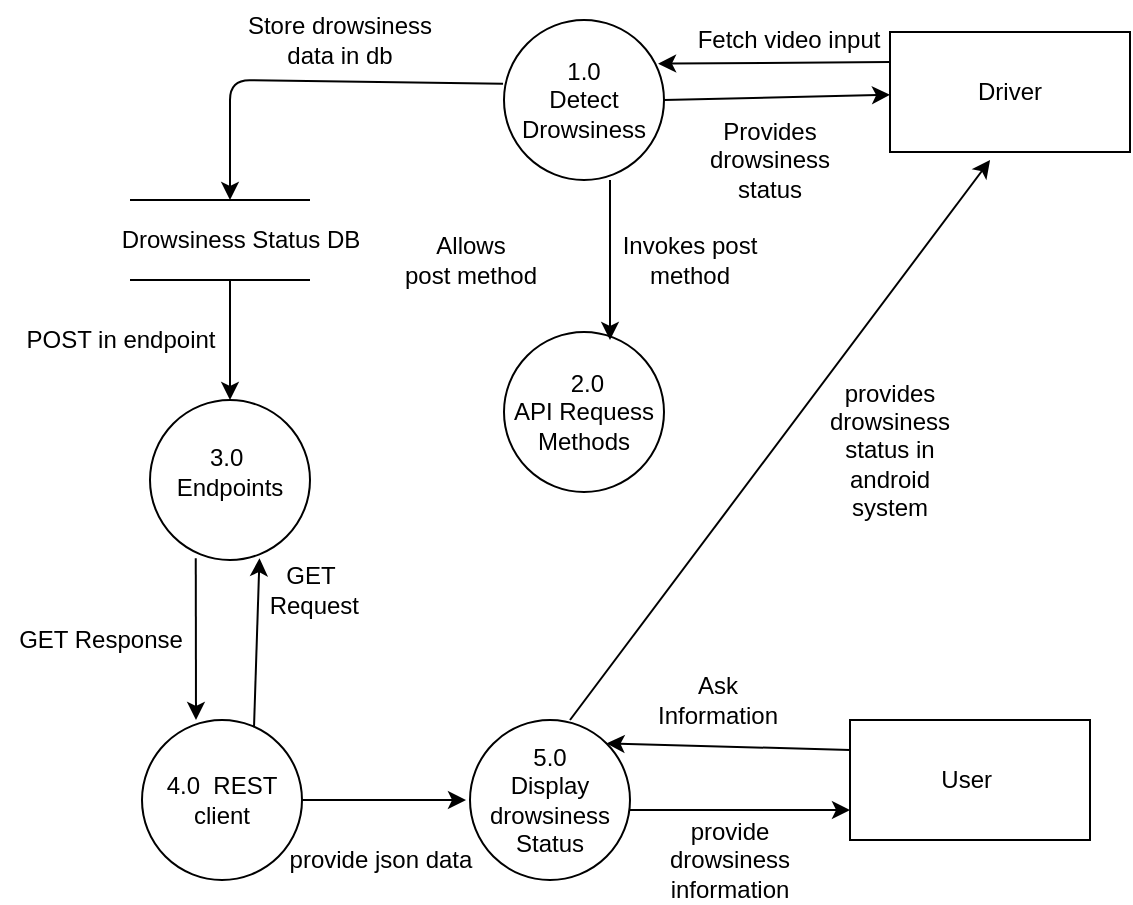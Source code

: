 <mxfile version="14.1.8" type="github">
  <diagram id="NAClemnxe9k5_DulbnDW" name="Page-1">
    <mxGraphModel dx="744" dy="357" grid="1" gridSize="10" guides="1" tooltips="1" connect="1" arrows="1" fold="1" page="1" pageScale="1" pageWidth="850" pageHeight="1100" math="0" shadow="0">
      <root>
        <mxCell id="0" />
        <mxCell id="1" parent="0" />
        <mxCell id="P4pWDxnC0j29xjnh4VQj-1" value="1.0&lt;br&gt;Detect Drowsiness" style="ellipse;whiteSpace=wrap;html=1;aspect=fixed;" vertex="1" parent="1">
          <mxGeometry x="417" y="170" width="80" height="80" as="geometry" />
        </mxCell>
        <mxCell id="P4pWDxnC0j29xjnh4VQj-2" value="&amp;nbsp;2.0&lt;br&gt;API Requess&lt;br&gt;Methods" style="ellipse;whiteSpace=wrap;html=1;aspect=fixed;" vertex="1" parent="1">
          <mxGeometry x="417" y="326" width="80" height="80" as="geometry" />
        </mxCell>
        <mxCell id="P4pWDxnC0j29xjnh4VQj-4" value="4.0&amp;nbsp; REST&lt;br&gt;client" style="ellipse;whiteSpace=wrap;html=1;aspect=fixed;" vertex="1" parent="1">
          <mxGeometry x="236" y="520" width="80" height="80" as="geometry" />
        </mxCell>
        <mxCell id="P4pWDxnC0j29xjnh4VQj-7" value="Driver" style="rounded=0;whiteSpace=wrap;html=1;" vertex="1" parent="1">
          <mxGeometry x="610" y="176" width="120" height="60" as="geometry" />
        </mxCell>
        <mxCell id="P4pWDxnC0j29xjnh4VQj-8" value="" style="endArrow=classic;html=1;exitX=0;exitY=0.25;exitDx=0;exitDy=0;entryX=0.963;entryY=0.273;entryDx=0;entryDy=0;entryPerimeter=0;" edge="1" parent="1" source="P4pWDxnC0j29xjnh4VQj-7" target="P4pWDxnC0j29xjnh4VQj-1">
          <mxGeometry width="50" height="50" relative="1" as="geometry">
            <mxPoint x="490" y="170" as="sourcePoint" />
            <mxPoint x="540" y="120" as="targetPoint" />
          </mxGeometry>
        </mxCell>
        <mxCell id="P4pWDxnC0j29xjnh4VQj-9" value="Fetch video input&lt;br&gt;" style="text;html=1;align=center;verticalAlign=middle;resizable=0;points=[];autosize=1;" vertex="1" parent="1">
          <mxGeometry x="504" y="170" width="110" height="20" as="geometry" />
        </mxCell>
        <mxCell id="P4pWDxnC0j29xjnh4VQj-10" value="" style="endArrow=none;html=1;" edge="1" parent="1">
          <mxGeometry width="50" height="50" relative="1" as="geometry">
            <mxPoint x="230" y="300" as="sourcePoint" />
            <mxPoint x="320" y="300" as="targetPoint" />
          </mxGeometry>
        </mxCell>
        <mxCell id="P4pWDxnC0j29xjnh4VQj-11" value="" style="endArrow=none;html=1;" edge="1" parent="1">
          <mxGeometry width="50" height="50" relative="1" as="geometry">
            <mxPoint x="230" y="260" as="sourcePoint" />
            <mxPoint x="320" y="260" as="targetPoint" />
          </mxGeometry>
        </mxCell>
        <mxCell id="P4pWDxnC0j29xjnh4VQj-12" value="Drowsiness Status DB" style="text;html=1;align=center;verticalAlign=middle;resizable=0;points=[];autosize=1;" vertex="1" parent="1">
          <mxGeometry x="220" y="270" width="130" height="20" as="geometry" />
        </mxCell>
        <mxCell id="P4pWDxnC0j29xjnh4VQj-13" value="" style="endArrow=classic;html=1;exitX=-0.006;exitY=0.398;exitDx=0;exitDy=0;exitPerimeter=0;" edge="1" parent="1" source="P4pWDxnC0j29xjnh4VQj-1">
          <mxGeometry width="50" height="50" relative="1" as="geometry">
            <mxPoint x="380" y="150" as="sourcePoint" />
            <mxPoint x="280" y="260" as="targetPoint" />
            <Array as="points">
              <mxPoint x="280" y="200" />
            </Array>
          </mxGeometry>
        </mxCell>
        <mxCell id="P4pWDxnC0j29xjnh4VQj-18" value="Store&amp;nbsp;drowsiness data in db" style="text;html=1;strokeColor=none;fillColor=none;align=center;verticalAlign=middle;whiteSpace=wrap;rounded=0;" vertex="1" parent="1">
          <mxGeometry x="280" y="160" width="110" height="40" as="geometry" />
        </mxCell>
        <mxCell id="P4pWDxnC0j29xjnh4VQj-19" value="" style="endArrow=classic;html=1;exitX=0.5;exitY=1;exitDx=0;exitDy=0;entryX=0.5;entryY=0;entryDx=0;entryDy=0;" edge="1" parent="1">
          <mxGeometry width="50" height="50" relative="1" as="geometry">
            <mxPoint x="470" y="250" as="sourcePoint" />
            <mxPoint x="470" y="330" as="targetPoint" />
          </mxGeometry>
        </mxCell>
        <mxCell id="P4pWDxnC0j29xjnh4VQj-20" value="Invokes post method" style="text;html=1;strokeColor=none;fillColor=none;align=center;verticalAlign=middle;whiteSpace=wrap;rounded=0;" vertex="1" parent="1">
          <mxGeometry x="460" y="280" width="100" height="20" as="geometry" />
        </mxCell>
        <mxCell id="P4pWDxnC0j29xjnh4VQj-31" value="Allows&lt;br&gt;post method&lt;br&gt;" style="text;html=1;align=center;verticalAlign=middle;resizable=0;points=[];autosize=1;" vertex="1" parent="1">
          <mxGeometry x="360" y="275" width="80" height="30" as="geometry" />
        </mxCell>
        <mxCell id="P4pWDxnC0j29xjnh4VQj-32" value="" style="endArrow=classic;html=1;entryX=0.079;entryY=-0.03;entryDx=0;entryDy=0;entryPerimeter=0;exitX=0.7;exitY=0.045;exitDx=0;exitDy=0;exitPerimeter=0;" edge="1" parent="1" source="P4pWDxnC0j29xjnh4VQj-4" target="P4pWDxnC0j29xjnh4VQj-33">
          <mxGeometry width="50" height="50" relative="1" as="geometry">
            <mxPoint x="280" y="530" as="sourcePoint" />
            <mxPoint x="280" y="460" as="targetPoint" />
          </mxGeometry>
        </mxCell>
        <mxCell id="P4pWDxnC0j29xjnh4VQj-33" value="GET&lt;br&gt;&amp;nbsp;Request" style="text;html=1;align=center;verticalAlign=middle;resizable=0;points=[];autosize=1;" vertex="1" parent="1">
          <mxGeometry x="290" y="440" width="60" height="30" as="geometry" />
        </mxCell>
        <mxCell id="P4pWDxnC0j29xjnh4VQj-35" value="GET Response" style="text;html=1;align=center;verticalAlign=middle;resizable=0;points=[];autosize=1;" vertex="1" parent="1">
          <mxGeometry x="165" y="470" width="100" height="20" as="geometry" />
        </mxCell>
        <mxCell id="P4pWDxnC0j29xjnh4VQj-38" value="" style="ellipse;whiteSpace=wrap;html=1;aspect=fixed;" vertex="1" parent="1">
          <mxGeometry x="240" y="360" width="80" height="80" as="geometry" />
        </mxCell>
        <mxCell id="P4pWDxnC0j29xjnh4VQj-41" value="" style="endArrow=classic;html=1;entryX=0.5;entryY=0;entryDx=0;entryDy=0;" edge="1" parent="1" target="P4pWDxnC0j29xjnh4VQj-38">
          <mxGeometry width="50" height="50" relative="1" as="geometry">
            <mxPoint x="280" y="300" as="sourcePoint" />
            <mxPoint x="250" y="330" as="targetPoint" />
          </mxGeometry>
        </mxCell>
        <mxCell id="P4pWDxnC0j29xjnh4VQj-42" value="POST in endpoint" style="text;html=1;align=center;verticalAlign=middle;resizable=0;points=[];autosize=1;" vertex="1" parent="1">
          <mxGeometry x="170" y="320" width="110" height="20" as="geometry" />
        </mxCell>
        <mxCell id="P4pWDxnC0j29xjnh4VQj-43" value="3.0&amp;nbsp;&lt;br&gt;Endpoints" style="text;html=1;strokeColor=none;fillColor=none;align=center;verticalAlign=middle;whiteSpace=wrap;rounded=0;" vertex="1" parent="1">
          <mxGeometry x="260" y="386" width="40" height="20" as="geometry" />
        </mxCell>
        <mxCell id="P4pWDxnC0j29xjnh4VQj-45" value="" style="endArrow=classic;html=1;exitX=0.286;exitY=0.989;exitDx=0;exitDy=0;exitPerimeter=0;" edge="1" parent="1" source="P4pWDxnC0j29xjnh4VQj-38">
          <mxGeometry width="50" height="50" relative="1" as="geometry">
            <mxPoint x="170" y="550" as="sourcePoint" />
            <mxPoint x="263" y="520" as="targetPoint" />
          </mxGeometry>
        </mxCell>
        <mxCell id="P4pWDxnC0j29xjnh4VQj-46" value="5.0&lt;br&gt;Display drowsiness Status" style="ellipse;whiteSpace=wrap;html=1;aspect=fixed;" vertex="1" parent="1">
          <mxGeometry x="400" y="520" width="80" height="80" as="geometry" />
        </mxCell>
        <mxCell id="P4pWDxnC0j29xjnh4VQj-48" value="" style="endArrow=classic;html=1;exitX=1;exitY=0.5;exitDx=0;exitDy=0;" edge="1" parent="1" source="P4pWDxnC0j29xjnh4VQj-4">
          <mxGeometry width="50" height="50" relative="1" as="geometry">
            <mxPoint x="330" y="620" as="sourcePoint" />
            <mxPoint x="398" y="560" as="targetPoint" />
          </mxGeometry>
        </mxCell>
        <mxCell id="P4pWDxnC0j29xjnh4VQj-49" value="provide json data" style="text;html=1;align=center;verticalAlign=middle;resizable=0;points=[];autosize=1;" vertex="1" parent="1">
          <mxGeometry x="300" y="580" width="110" height="20" as="geometry" />
        </mxCell>
        <mxCell id="P4pWDxnC0j29xjnh4VQj-50" value="User&amp;nbsp;" style="rounded=0;whiteSpace=wrap;html=1;" vertex="1" parent="1">
          <mxGeometry x="590" y="520" width="120" height="60" as="geometry" />
        </mxCell>
        <mxCell id="P4pWDxnC0j29xjnh4VQj-51" value="" style="endArrow=classic;html=1;exitX=0;exitY=0.25;exitDx=0;exitDy=0;entryX=1;entryY=0;entryDx=0;entryDy=0;" edge="1" parent="1" source="P4pWDxnC0j29xjnh4VQj-50" target="P4pWDxnC0j29xjnh4VQj-46">
          <mxGeometry width="50" height="50" relative="1" as="geometry">
            <mxPoint x="550" y="550" as="sourcePoint" />
            <mxPoint x="468" y="540" as="targetPoint" />
          </mxGeometry>
        </mxCell>
        <mxCell id="P4pWDxnC0j29xjnh4VQj-52" value="" style="endArrow=classic;html=1;entryX=0;entryY=0.75;entryDx=0;entryDy=0;" edge="1" parent="1" target="P4pWDxnC0j29xjnh4VQj-50">
          <mxGeometry width="50" height="50" relative="1" as="geometry">
            <mxPoint x="480" y="565" as="sourcePoint" />
            <mxPoint x="550.711" y="560" as="targetPoint" />
          </mxGeometry>
        </mxCell>
        <mxCell id="P4pWDxnC0j29xjnh4VQj-53" value="Ask Information" style="text;html=1;strokeColor=none;fillColor=none;align=center;verticalAlign=middle;whiteSpace=wrap;rounded=0;" vertex="1" parent="1">
          <mxGeometry x="504" y="500" width="40" height="20" as="geometry" />
        </mxCell>
        <mxCell id="P4pWDxnC0j29xjnh4VQj-56" value="provide drowsiness information" style="text;html=1;strokeColor=none;fillColor=none;align=center;verticalAlign=middle;whiteSpace=wrap;rounded=0;" vertex="1" parent="1">
          <mxGeometry x="510" y="580" width="40" height="20" as="geometry" />
        </mxCell>
        <mxCell id="P4pWDxnC0j29xjnh4VQj-57" value="" style="endArrow=classic;html=1;exitX=0.625;exitY=0;exitDx=0;exitDy=0;exitPerimeter=0;entryX=0.417;entryY=1.067;entryDx=0;entryDy=0;entryPerimeter=0;" edge="1" parent="1" source="P4pWDxnC0j29xjnh4VQj-46" target="P4pWDxnC0j29xjnh4VQj-7">
          <mxGeometry width="50" height="50" relative="1" as="geometry">
            <mxPoint x="550" y="430" as="sourcePoint" />
            <mxPoint x="600" y="380" as="targetPoint" />
          </mxGeometry>
        </mxCell>
        <mxCell id="P4pWDxnC0j29xjnh4VQj-58" value="provides drowsiness status in android system" style="text;html=1;strokeColor=none;fillColor=none;align=center;verticalAlign=middle;whiteSpace=wrap;rounded=0;" vertex="1" parent="1">
          <mxGeometry x="570" y="370" width="80" height="30" as="geometry" />
        </mxCell>
        <mxCell id="P4pWDxnC0j29xjnh4VQj-60" value="" style="endArrow=classic;html=1;exitX=1;exitY=0.5;exitDx=0;exitDy=0;" edge="1" parent="1" source="P4pWDxnC0j29xjnh4VQj-1" target="P4pWDxnC0j29xjnh4VQj-7">
          <mxGeometry width="50" height="50" relative="1" as="geometry">
            <mxPoint x="520" y="260" as="sourcePoint" />
            <mxPoint x="570" y="210" as="targetPoint" />
          </mxGeometry>
        </mxCell>
        <mxCell id="P4pWDxnC0j29xjnh4VQj-62" value="Provides drowsiness status" style="text;html=1;strokeColor=none;fillColor=none;align=center;verticalAlign=middle;whiteSpace=wrap;rounded=0;" vertex="1" parent="1">
          <mxGeometry x="530" y="230" width="40" height="20" as="geometry" />
        </mxCell>
      </root>
    </mxGraphModel>
  </diagram>
</mxfile>

